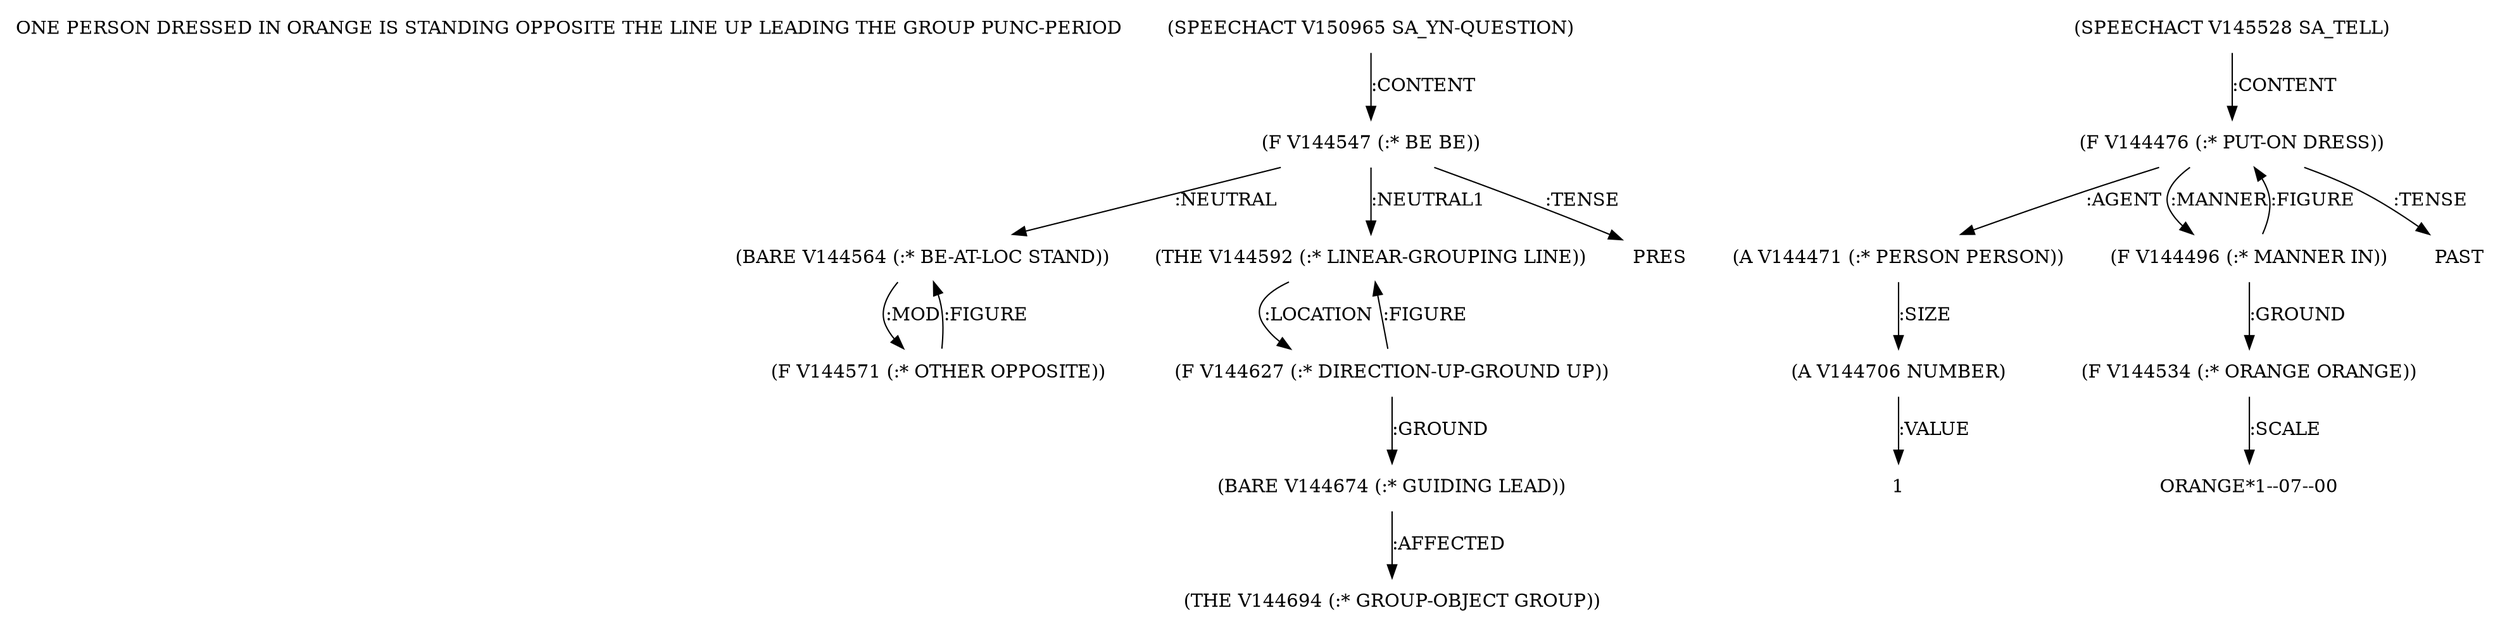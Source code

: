 digraph Terms {
  node [shape=none]
  "ONE PERSON DRESSED IN ORANGE IS STANDING OPPOSITE THE LINE UP LEADING THE GROUP PUNC-PERIOD"
  "V150965" [label="(SPEECHACT V150965 SA_YN-QUESTION)"]
  "V150965" -> "V144547" [label=":CONTENT"]
  "V144547" [label="(F V144547 (:* BE BE))"]
  "V144547" -> "V144564" [label=":NEUTRAL"]
  "V144547" -> "V144592" [label=":NEUTRAL1"]
  "V144547" -> "NT155910" [label=":TENSE"]
  "NT155910" [label="PRES"]
  "V144564" [label="(BARE V144564 (:* BE-AT-LOC STAND))"]
  "V144564" -> "V144571" [label=":MOD"]
  "V144571" [label="(F V144571 (:* OTHER OPPOSITE))"]
  "V144571" -> "V144564" [label=":FIGURE"]
  "V144592" [label="(THE V144592 (:* LINEAR-GROUPING LINE))"]
  "V144592" -> "V144627" [label=":LOCATION"]
  "V144627" [label="(F V144627 (:* DIRECTION-UP-GROUND UP))"]
  "V144627" -> "V144674" [label=":GROUND"]
  "V144627" -> "V144592" [label=":FIGURE"]
  "V144674" [label="(BARE V144674 (:* GUIDING LEAD))"]
  "V144674" -> "V144694" [label=":AFFECTED"]
  "V144694" [label="(THE V144694 (:* GROUP-OBJECT GROUP))"]
  "V145528" [label="(SPEECHACT V145528 SA_TELL)"]
  "V145528" -> "V144476" [label=":CONTENT"]
  "V144476" [label="(F V144476 (:* PUT-ON DRESS))"]
  "V144476" -> "V144471" [label=":AGENT"]
  "V144476" -> "V144496" [label=":MANNER"]
  "V144476" -> "NT155911" [label=":TENSE"]
  "NT155911" [label="PAST"]
  "V144471" [label="(A V144471 (:* PERSON PERSON))"]
  "V144471" -> "V144706" [label=":SIZE"]
  "V144706" [label="(A V144706 NUMBER)"]
  "V144706" -> "NT155912" [label=":VALUE"]
  "NT155912" [label="1"]
  "V144496" [label="(F V144496 (:* MANNER IN))"]
  "V144496" -> "V144534" [label=":GROUND"]
  "V144496" -> "V144476" [label=":FIGURE"]
  "V144534" [label="(F V144534 (:* ORANGE ORANGE))"]
  "V144534" -> "NT155913" [label=":SCALE"]
  "NT155913" [label="ORANGE*1--07--00"]
}
